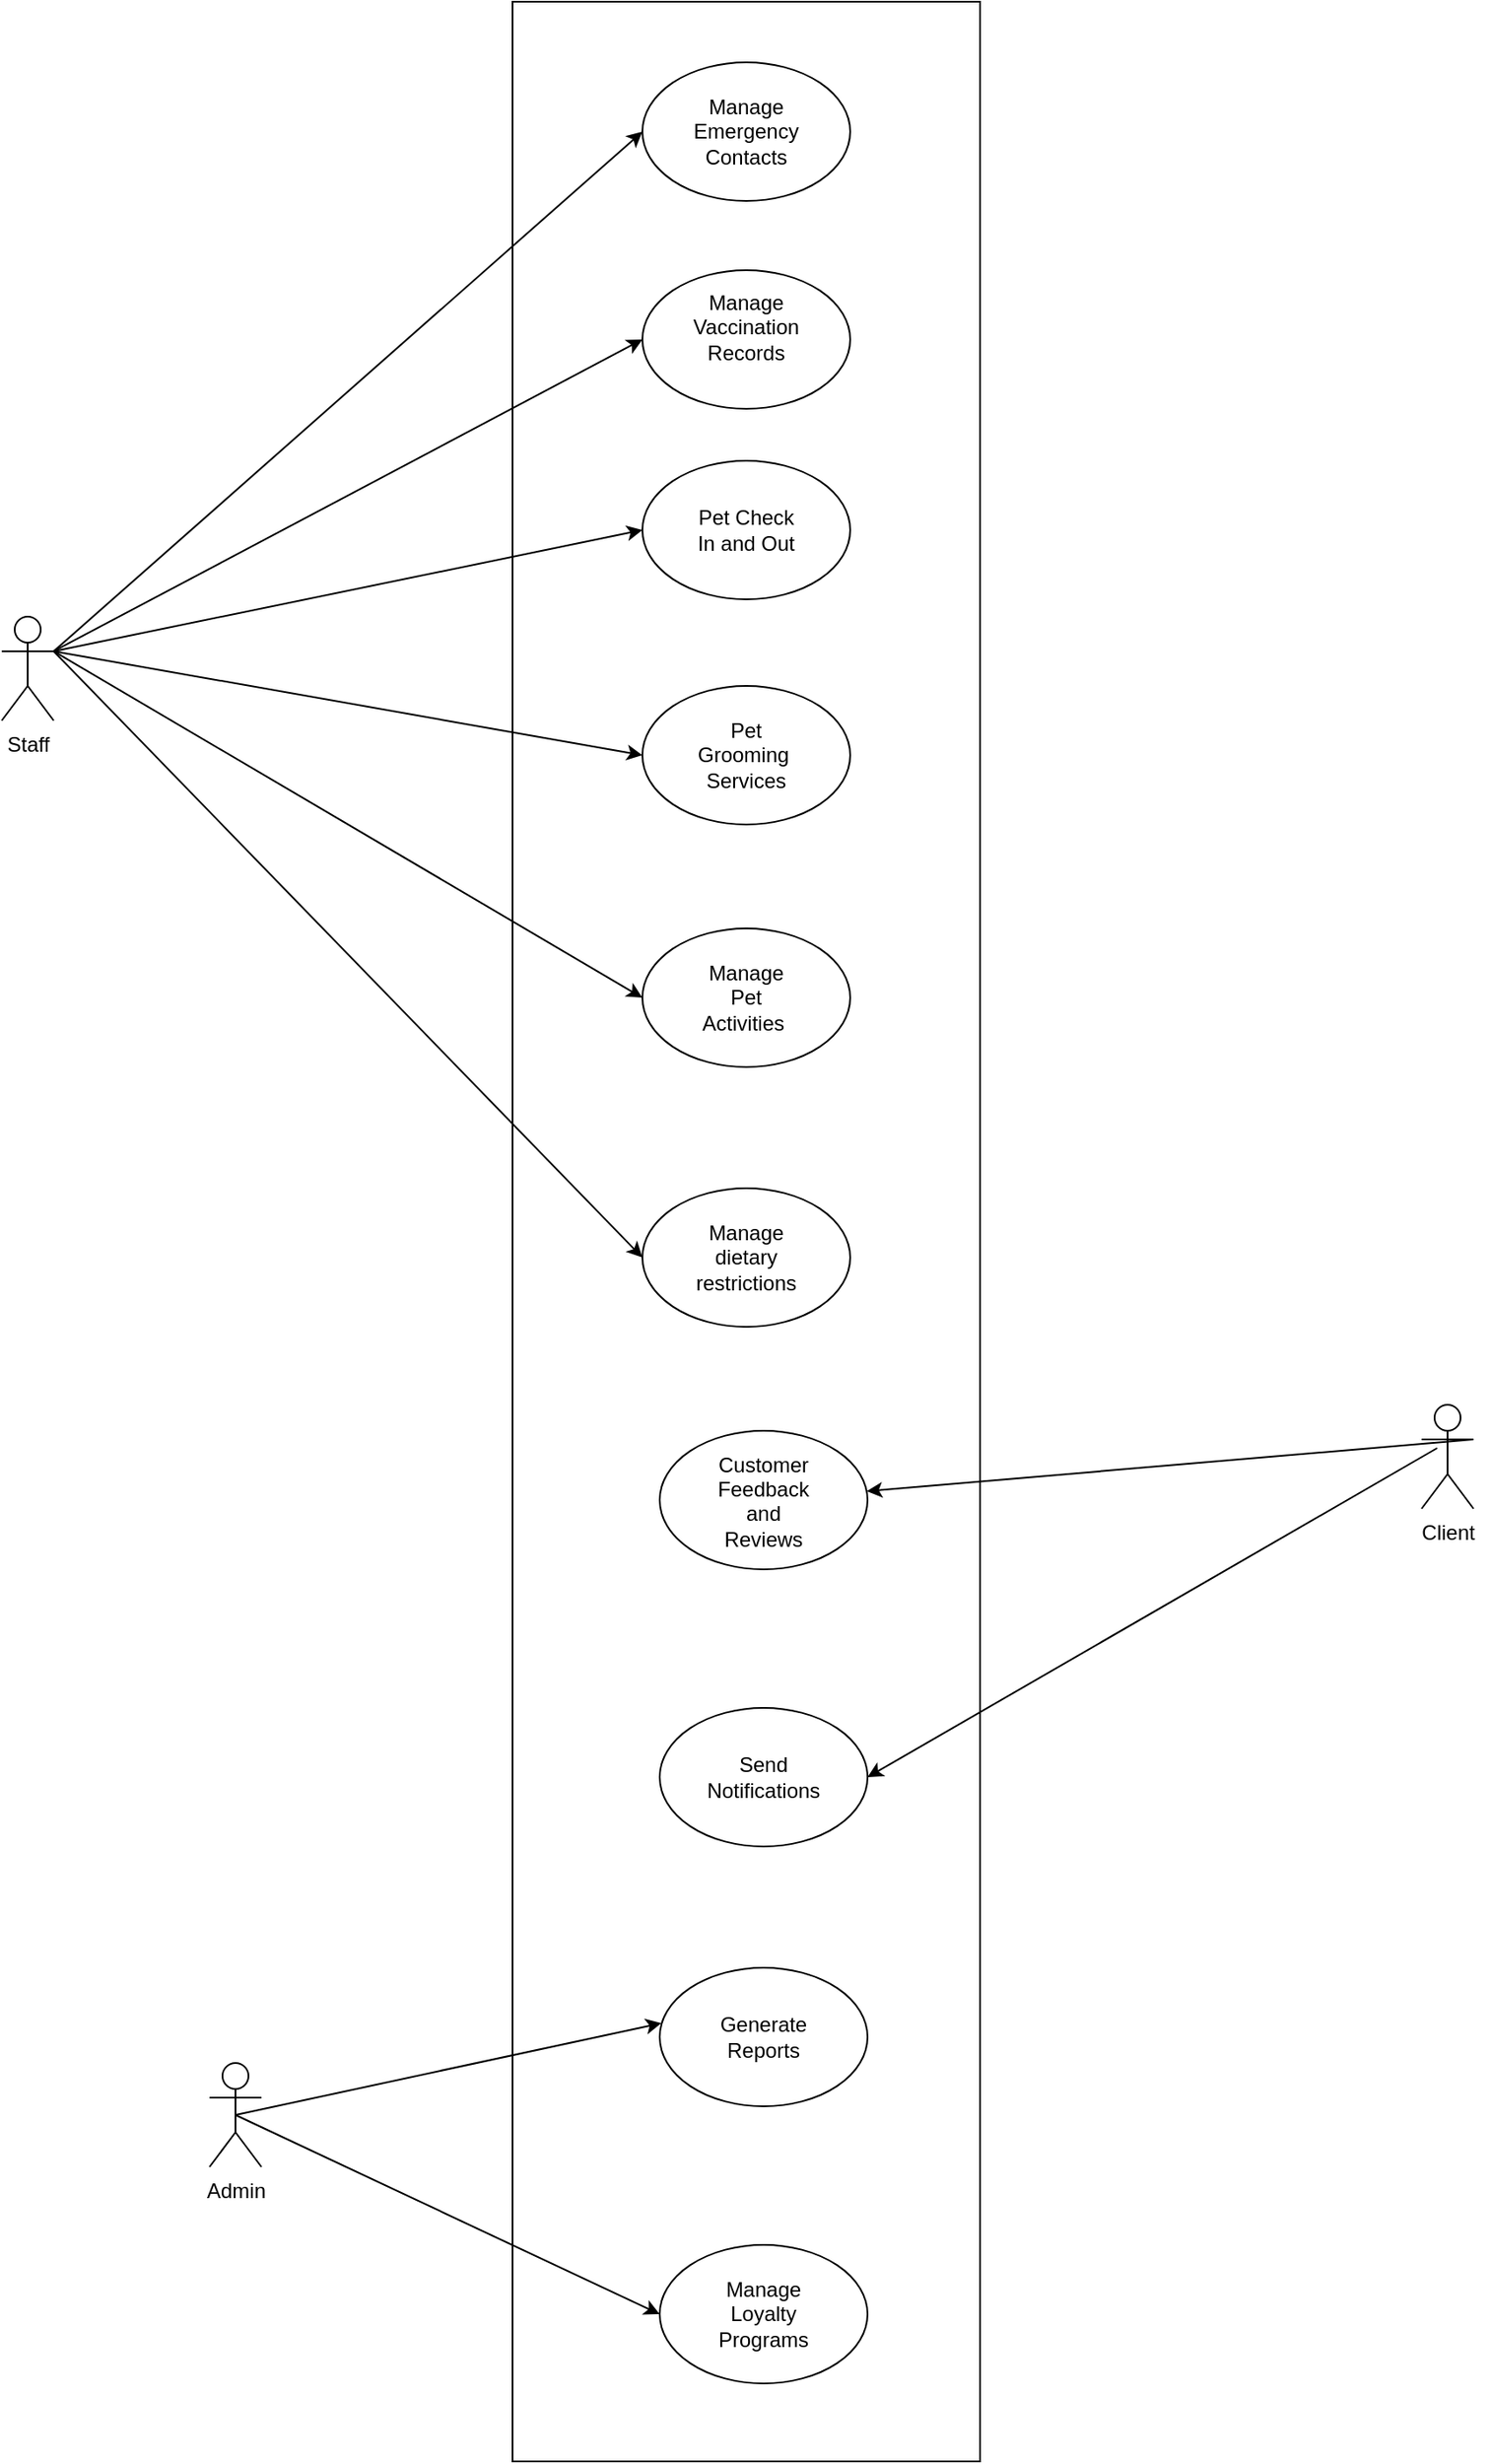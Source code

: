 <mxfile version="24.7.7">
  <diagram id="C5RBs43oDa-KdzZeNtuy" name="Page-1">
    <mxGraphModel dx="4684" dy="1830" grid="1" gridSize="10" guides="1" tooltips="1" connect="1" arrows="1" fold="1" page="1" pageScale="1" pageWidth="827" pageHeight="1169" math="0" shadow="0">
      <root>
        <mxCell id="WIyWlLk6GJQsqaUBKTNV-0" />
        <mxCell id="WIyWlLk6GJQsqaUBKTNV-1" parent="WIyWlLk6GJQsqaUBKTNV-0" />
        <mxCell id="riecOVi5T7TGMhFxxTop-0" value="Staff" style="shape=umlActor;verticalLabelPosition=bottom;verticalAlign=top;html=1;outlineConnect=0;" vertex="1" parent="WIyWlLk6GJQsqaUBKTNV-1">
          <mxGeometry x="-390" y="430" width="30" height="60" as="geometry" />
        </mxCell>
        <mxCell id="riecOVi5T7TGMhFxxTop-1" value="Client" style="shape=umlActor;verticalLabelPosition=bottom;verticalAlign=top;html=1;outlineConnect=0;" vertex="1" parent="WIyWlLk6GJQsqaUBKTNV-1">
          <mxGeometry x="430" y="885" width="30" height="60" as="geometry" />
        </mxCell>
        <mxCell id="riecOVi5T7TGMhFxxTop-2" value="Admin" style="shape=umlActor;verticalLabelPosition=bottom;verticalAlign=top;html=1;outlineConnect=0;" vertex="1" parent="WIyWlLk6GJQsqaUBKTNV-1">
          <mxGeometry x="-270" y="1265" width="30" height="60" as="geometry" />
        </mxCell>
        <mxCell id="riecOVi5T7TGMhFxxTop-3" value="" style="rounded=0;whiteSpace=wrap;html=1;" vertex="1" parent="WIyWlLk6GJQsqaUBKTNV-1">
          <mxGeometry x="-95" y="75" width="270" height="1420" as="geometry" />
        </mxCell>
        <mxCell id="riecOVi5T7TGMhFxxTop-4" value="" style="ellipse;whiteSpace=wrap;html=1;" vertex="1" parent="WIyWlLk6GJQsqaUBKTNV-1">
          <mxGeometry x="-20" y="110" width="120" height="80" as="geometry" />
        </mxCell>
        <mxCell id="riecOVi5T7TGMhFxxTop-5" value="" style="ellipse;whiteSpace=wrap;html=1;" vertex="1" parent="WIyWlLk6GJQsqaUBKTNV-1">
          <mxGeometry x="-20" y="230" width="120" height="80" as="geometry" />
        </mxCell>
        <mxCell id="riecOVi5T7TGMhFxxTop-6" value="" style="ellipse;whiteSpace=wrap;html=1;" vertex="1" parent="WIyWlLk6GJQsqaUBKTNV-1">
          <mxGeometry x="-20" y="340" width="120" height="80" as="geometry" />
        </mxCell>
        <mxCell id="riecOVi5T7TGMhFxxTop-7" value="" style="ellipse;whiteSpace=wrap;html=1;" vertex="1" parent="WIyWlLk6GJQsqaUBKTNV-1">
          <mxGeometry x="-20" y="470" width="120" height="80" as="geometry" />
        </mxCell>
        <mxCell id="riecOVi5T7TGMhFxxTop-8" value="" style="ellipse;whiteSpace=wrap;html=1;" vertex="1" parent="WIyWlLk6GJQsqaUBKTNV-1">
          <mxGeometry x="-20" y="610" width="120" height="80" as="geometry" />
        </mxCell>
        <mxCell id="riecOVi5T7TGMhFxxTop-9" value="" style="ellipse;whiteSpace=wrap;html=1;" vertex="1" parent="WIyWlLk6GJQsqaUBKTNV-1">
          <mxGeometry x="-10" y="900" width="120" height="80" as="geometry" />
        </mxCell>
        <mxCell id="riecOVi5T7TGMhFxxTop-10" value="" style="ellipse;whiteSpace=wrap;html=1;" vertex="1" parent="WIyWlLk6GJQsqaUBKTNV-1">
          <mxGeometry x="-10" y="1210" width="120" height="80" as="geometry" />
        </mxCell>
        <mxCell id="riecOVi5T7TGMhFxxTop-11" value="" style="ellipse;whiteSpace=wrap;html=1;" vertex="1" parent="WIyWlLk6GJQsqaUBKTNV-1">
          <mxGeometry x="-20" y="760" width="120" height="80" as="geometry" />
        </mxCell>
        <mxCell id="riecOVi5T7TGMhFxxTop-12" value="" style="ellipse;whiteSpace=wrap;html=1;" vertex="1" parent="WIyWlLk6GJQsqaUBKTNV-1">
          <mxGeometry x="-10" y="1060" width="120" height="80" as="geometry" />
        </mxCell>
        <mxCell id="riecOVi5T7TGMhFxxTop-13" value="" style="ellipse;whiteSpace=wrap;html=1;" vertex="1" parent="WIyWlLk6GJQsqaUBKTNV-1">
          <mxGeometry x="-10" y="1370" width="120" height="80" as="geometry" />
        </mxCell>
        <mxCell id="riecOVi5T7TGMhFxxTop-14" value="Manage Emergency&lt;div&gt;Contacts&lt;/div&gt;" style="text;html=1;align=center;verticalAlign=middle;whiteSpace=wrap;rounded=0;" vertex="1" parent="WIyWlLk6GJQsqaUBKTNV-1">
          <mxGeometry x="10" y="135" width="60" height="30" as="geometry" />
        </mxCell>
        <mxCell id="riecOVi5T7TGMhFxxTop-15" value="Manage Vaccination Records&lt;div&gt;&lt;br&gt;&lt;/div&gt;" style="text;html=1;align=center;verticalAlign=middle;whiteSpace=wrap;rounded=0;" vertex="1" parent="WIyWlLk6GJQsqaUBKTNV-1">
          <mxGeometry x="10" y="255" width="60" height="30" as="geometry" />
        </mxCell>
        <mxCell id="riecOVi5T7TGMhFxxTop-16" value="Pet Check In and Out" style="text;html=1;align=center;verticalAlign=middle;whiteSpace=wrap;rounded=0;" vertex="1" parent="WIyWlLk6GJQsqaUBKTNV-1">
          <mxGeometry x="10" y="365" width="60" height="30" as="geometry" />
        </mxCell>
        <mxCell id="riecOVi5T7TGMhFxxTop-17" value="Pet Grooming&amp;nbsp;&lt;br&gt;Services" style="text;html=1;align=center;verticalAlign=middle;whiteSpace=wrap;rounded=0;" vertex="1" parent="WIyWlLk6GJQsqaUBKTNV-1">
          <mxGeometry x="10" y="495" width="60" height="30" as="geometry" />
        </mxCell>
        <mxCell id="riecOVi5T7TGMhFxxTop-18" value="Manage Pet Activities&amp;nbsp;" style="text;html=1;align=center;verticalAlign=middle;whiteSpace=wrap;rounded=0;" vertex="1" parent="WIyWlLk6GJQsqaUBKTNV-1">
          <mxGeometry x="10" y="635" width="60" height="30" as="geometry" />
        </mxCell>
        <mxCell id="riecOVi5T7TGMhFxxTop-19" value="Customer Feedback and Reviews&lt;div&gt;&lt;br&gt;&lt;/div&gt;" style="text;html=1;align=center;verticalAlign=middle;whiteSpace=wrap;rounded=0;" vertex="1" parent="WIyWlLk6GJQsqaUBKTNV-1">
          <mxGeometry x="20" y="945" width="60" height="5" as="geometry" />
        </mxCell>
        <mxCell id="riecOVi5T7TGMhFxxTop-20" value="Generate Reports" style="text;html=1;align=center;verticalAlign=middle;whiteSpace=wrap;rounded=0;" vertex="1" parent="WIyWlLk6GJQsqaUBKTNV-1">
          <mxGeometry x="20" y="1235" width="60" height="30" as="geometry" />
        </mxCell>
        <mxCell id="riecOVi5T7TGMhFxxTop-21" value="Send Notifications" style="text;html=1;align=center;verticalAlign=middle;whiteSpace=wrap;rounded=0;" vertex="1" parent="WIyWlLk6GJQsqaUBKTNV-1">
          <mxGeometry x="20" y="1085" width="60" height="30" as="geometry" />
        </mxCell>
        <mxCell id="riecOVi5T7TGMhFxxTop-22" value="Manage dietary restrictions" style="text;html=1;align=center;verticalAlign=middle;whiteSpace=wrap;rounded=0;" vertex="1" parent="WIyWlLk6GJQsqaUBKTNV-1">
          <mxGeometry x="10" y="785" width="60" height="30" as="geometry" />
        </mxCell>
        <mxCell id="riecOVi5T7TGMhFxxTop-23" value="Manage Loyalty Programs" style="text;html=1;align=center;verticalAlign=middle;whiteSpace=wrap;rounded=0;" vertex="1" parent="WIyWlLk6GJQsqaUBKTNV-1">
          <mxGeometry x="20" y="1395" width="60" height="30" as="geometry" />
        </mxCell>
        <mxCell id="riecOVi5T7TGMhFxxTop-24" value="" style="endArrow=classic;html=1;rounded=0;exitX=1;exitY=0.333;exitDx=0;exitDy=0;exitPerimeter=0;entryX=0;entryY=0.5;entryDx=0;entryDy=0;" edge="1" parent="WIyWlLk6GJQsqaUBKTNV-1" source="riecOVi5T7TGMhFxxTop-0" target="riecOVi5T7TGMhFxxTop-4">
          <mxGeometry width="50" height="50" relative="1" as="geometry">
            <mxPoint x="-120" y="200" as="sourcePoint" />
            <mxPoint x="-30" y="200" as="targetPoint" />
          </mxGeometry>
        </mxCell>
        <mxCell id="riecOVi5T7TGMhFxxTop-25" value="" style="endArrow=classic;html=1;rounded=0;exitX=1;exitY=0.333;exitDx=0;exitDy=0;exitPerimeter=0;entryX=0;entryY=0.5;entryDx=0;entryDy=0;" edge="1" parent="WIyWlLk6GJQsqaUBKTNV-1" target="riecOVi5T7TGMhFxxTop-5" source="riecOVi5T7TGMhFxxTop-0">
          <mxGeometry width="50" height="50" relative="1" as="geometry">
            <mxPoint x="-140" y="200" as="sourcePoint" />
            <mxPoint x="-10" y="292" as="targetPoint" />
          </mxGeometry>
        </mxCell>
        <mxCell id="riecOVi5T7TGMhFxxTop-26" value="" style="endArrow=classic;html=1;rounded=0;entryX=0;entryY=0.5;entryDx=0;entryDy=0;exitX=1;exitY=0.333;exitDx=0;exitDy=0;exitPerimeter=0;" edge="1" parent="WIyWlLk6GJQsqaUBKTNV-1" target="riecOVi5T7TGMhFxxTop-6" source="riecOVi5T7TGMhFxxTop-0">
          <mxGeometry width="50" height="50" relative="1" as="geometry">
            <mxPoint x="-140" y="200" as="sourcePoint" />
            <mxPoint x="-90" y="150" as="targetPoint" />
          </mxGeometry>
        </mxCell>
        <mxCell id="riecOVi5T7TGMhFxxTop-27" value="" style="endArrow=classic;html=1;rounded=0;entryX=0;entryY=0.5;entryDx=0;entryDy=0;exitX=1;exitY=0.333;exitDx=0;exitDy=0;exitPerimeter=0;" edge="1" parent="WIyWlLk6GJQsqaUBKTNV-1" target="riecOVi5T7TGMhFxxTop-7" source="riecOVi5T7TGMhFxxTop-0">
          <mxGeometry width="50" height="50" relative="1" as="geometry">
            <mxPoint x="-140" y="200" as="sourcePoint" />
            <mxPoint x="-90" y="150" as="targetPoint" />
          </mxGeometry>
        </mxCell>
        <mxCell id="riecOVi5T7TGMhFxxTop-28" value="" style="endArrow=classic;html=1;rounded=0;entryX=0;entryY=0.5;entryDx=0;entryDy=0;exitX=1;exitY=0.333;exitDx=0;exitDy=0;exitPerimeter=0;" edge="1" parent="WIyWlLk6GJQsqaUBKTNV-1" target="riecOVi5T7TGMhFxxTop-8" source="riecOVi5T7TGMhFxxTop-0">
          <mxGeometry width="50" height="50" relative="1" as="geometry">
            <mxPoint x="-140" y="200" as="sourcePoint" />
            <mxPoint x="-90" y="150" as="targetPoint" />
          </mxGeometry>
        </mxCell>
        <mxCell id="riecOVi5T7TGMhFxxTop-29" value="" style="endArrow=classic;html=1;rounded=0;exitX=1;exitY=0.333;exitDx=0;exitDy=0;exitPerimeter=0;" edge="1" parent="WIyWlLk6GJQsqaUBKTNV-1" source="riecOVi5T7TGMhFxxTop-1" target="riecOVi5T7TGMhFxxTop-9">
          <mxGeometry width="50" height="50" relative="1" as="geometry">
            <mxPoint x="-130" y="510" as="sourcePoint" />
            <mxPoint x="-90" y="450" as="targetPoint" />
          </mxGeometry>
        </mxCell>
        <mxCell id="riecOVi5T7TGMhFxxTop-30" value="" style="endArrow=classic;html=1;rounded=0;entryX=1;entryY=0.5;entryDx=0;entryDy=0;" edge="1" parent="WIyWlLk6GJQsqaUBKTNV-1" target="riecOVi5T7TGMhFxxTop-12">
          <mxGeometry width="50" height="50" relative="1" as="geometry">
            <mxPoint x="439" y="910" as="sourcePoint" />
            <mxPoint x="90" y="1441.04" as="targetPoint" />
            <Array as="points">
              <mxPoint x="439" y="910" />
            </Array>
          </mxGeometry>
        </mxCell>
        <mxCell id="riecOVi5T7TGMhFxxTop-31" value="" style="endArrow=classic;html=1;rounded=0;entryX=0.008;entryY=0.4;entryDx=0;entryDy=0;entryPerimeter=0;exitX=0.5;exitY=0.5;exitDx=0;exitDy=0;exitPerimeter=0;" edge="1" parent="WIyWlLk6GJQsqaUBKTNV-1" target="riecOVi5T7TGMhFxxTop-10" source="riecOVi5T7TGMhFxxTop-2">
          <mxGeometry width="50" height="50" relative="1" as="geometry">
            <mxPoint x="-160" y="1120" as="sourcePoint" />
            <mxPoint x="-110" y="1070" as="targetPoint" />
          </mxGeometry>
        </mxCell>
        <mxCell id="riecOVi5T7TGMhFxxTop-32" value="" style="endArrow=classic;html=1;rounded=0;exitX=0.5;exitY=0.5;exitDx=0;exitDy=0;exitPerimeter=0;entryX=0;entryY=0.5;entryDx=0;entryDy=0;" edge="1" parent="WIyWlLk6GJQsqaUBKTNV-1" target="riecOVi5T7TGMhFxxTop-13" source="riecOVi5T7TGMhFxxTop-2">
          <mxGeometry width="50" height="50" relative="1" as="geometry">
            <mxPoint x="-160" y="1120" as="sourcePoint" />
            <mxPoint x="-110" y="1070" as="targetPoint" />
          </mxGeometry>
        </mxCell>
        <mxCell id="riecOVi5T7TGMhFxxTop-33" value="" style="endArrow=classic;html=1;rounded=0;entryX=0;entryY=0.5;entryDx=0;entryDy=0;exitX=1;exitY=0.333;exitDx=0;exitDy=0;exitPerimeter=0;" edge="1" parent="WIyWlLk6GJQsqaUBKTNV-1" target="riecOVi5T7TGMhFxxTop-11" source="riecOVi5T7TGMhFxxTop-0">
          <mxGeometry width="50" height="50" relative="1" as="geometry">
            <mxPoint x="-140" y="200" as="sourcePoint" />
            <mxPoint x="-90" y="150" as="targetPoint" />
          </mxGeometry>
        </mxCell>
      </root>
    </mxGraphModel>
  </diagram>
</mxfile>
